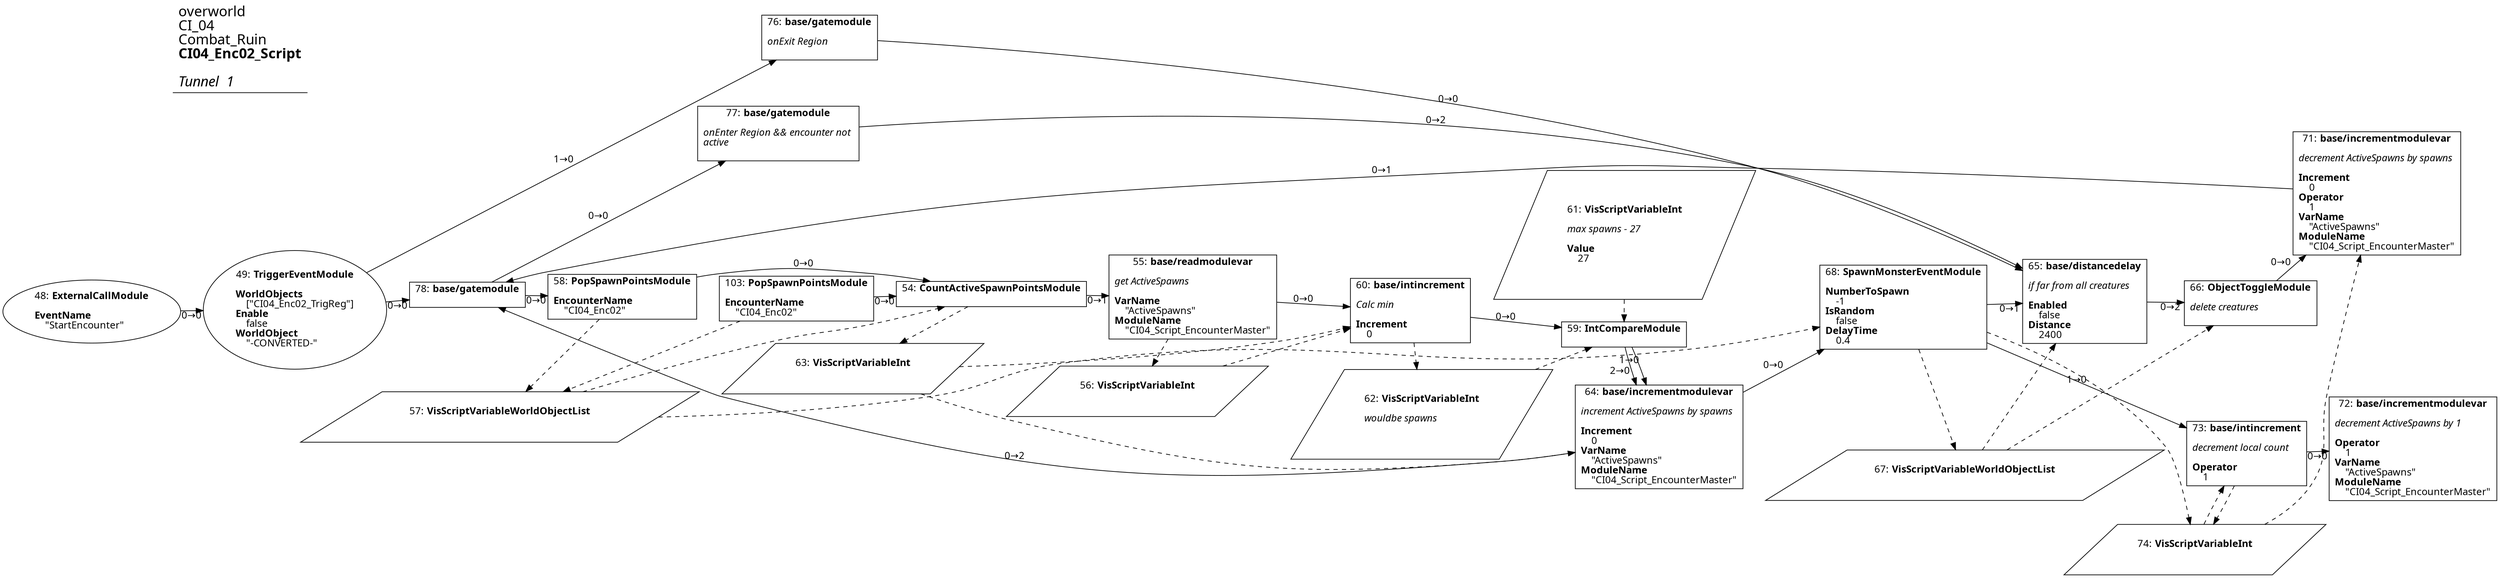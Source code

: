 digraph {
    layout = fdp;
    overlap = prism;
    sep = "+16";
    splines = spline;

    node [ shape = box ];

    graph [ fontname = "Segoe UI" ];
    node [ fontname = "Segoe UI" ];
    edge [ fontname = "Segoe UI" ];

    48 [ label = <48: <b>ExternalCallModule</b><br/><br/><b>EventName</b><br align="left"/>    &quot;StartEncounter&quot;<br align="left"/>> ];
    48 [ shape = oval ]
    48 [ pos = "-0.97400004,1.085!" ];
    48 -> 49 [ label = "0→0" ];

    49 [ label = <49: <b>TriggerEventModule</b><br/><br/><b>WorldObjects</b><br align="left"/>    [&quot;CI04_Enc02_TrigReg&quot;]<br align="left"/><b>Enable</b><br align="left"/>    false<br align="left"/><b>WorldObject</b><br align="left"/>    &quot;-CONVERTED-&quot;<br align="left"/>> ];
    49 [ shape = oval ]
    49 [ pos = "-0.75900006,1.085!" ];
    49 -> 78 [ label = "0→0" ];
    49 -> 76 [ label = "1→0" ];

    54 [ label = <54: <b>CountActiveSpawnPointsModule</b><br/><br/>> ];
    54 [ pos = "-0.085,1.088!" ];
    54 -> 55 [ label = "0→1" ];
    57 -> 54 [ style = dashed ];
    54 -> 63 [ style = dashed ];

    55 [ label = <55: <b>base/readmodulevar</b><br/><br/><i>get ActiveSpawns<br align="left"/></i><br align="left"/><b>VarName</b><br align="left"/>    &quot;ActiveSpawns&quot;<br align="left"/><b>ModuleName</b><br align="left"/>    &quot;CI04_Script_EncounterMaster&quot;<br align="left"/>> ];
    55 [ pos = "0.187,1.0890001!" ];
    55 -> 60 [ label = "0→0" ];
    55 -> 56 [ style = dashed ];

    56 [ label = <56: <b>VisScriptVariableInt</b><br/><br/>> ];
    56 [ shape = parallelogram ]
    56 [ pos = "0.18800001,0.957!" ];

    57 [ label = <57: <b>VisScriptVariableWorldObjectList</b><br/><br/>> ];
    57 [ shape = parallelogram ]
    57 [ pos = "-0.31500003,0.95800006!" ];

    58 [ label = <58: <b>PopSpawnPointsModule</b><br/><br/><b>EncounterName</b><br align="left"/>    &quot;CI04_Enc02&quot;<br align="left"/>> ];
    58 [ pos = "-0.316,1.087!" ];
    58 -> 54 [ label = "0→0" ];
    58 -> 57 [ style = dashed ];

    59 [ label = <59: <b>IntCompareModule</b><br/><br/>> ];
    59 [ pos = "0.63900006,1.0890001!" ];
    59 -> 64 [ label = "1→0" ];
    59 -> 64 [ label = "2→0" ];
    61 -> 59 [ style = dashed ];
    62 -> 59 [ style = dashed ];

    60 [ label = <60: <b>base/intincrement</b><br/><br/><i>Calc min<br align="left"/></i><br align="left"/><b>Increment</b><br align="left"/>    0<br align="left"/>> ];
    60 [ pos = "0.43100002,1.0890001!" ];
    60 -> 59 [ label = "0→0" ];
    60 -> 62 [ style = dashed ];
    63 -> 60 [ style = dashed ];
    56 -> 60 [ style = dashed ];

    61 [ label = <61: <b>VisScriptVariableInt</b><br/><br/><i>max spawns - 27<br align="left"/></i><br align="left"/><b>Value</b><br align="left"/>    27<br align="left"/>> ];
    61 [ shape = parallelogram ]
    61 [ pos = "0.63500005,1.146!" ];

    62 [ label = <62: <b>VisScriptVariableInt</b><br/><br/><i>wouldbe spawns<br align="left"/></i><br align="left"/>> ];
    62 [ shape = parallelogram ]
    62 [ pos = "0.43500003,0.943!" ];

    63 [ label = <63: <b>VisScriptVariableInt</b><br/><br/>> ];
    63 [ shape = parallelogram ]
    63 [ pos = "-0.075,0.984!" ];

    64 [ label = <64: <b>base/incrementmodulevar</b><br/><br/><i>increment ActiveSpawns by spawns<br align="left"/></i><br align="left"/><b>Increment</b><br align="left"/>    0<br align="left"/><b>VarName</b><br align="left"/>    &quot;ActiveSpawns&quot;<br align="left"/><b>ModuleName</b><br align="left"/>    &quot;CI04_Script_EncounterMaster&quot;<br align="left"/>> ];
    64 [ pos = "0.823,0.897!" ];
    64 -> 68 [ label = "0→0" ];
    64 -> 78 [ label = "0→2" ];
    63 -> 64 [ style = dashed ];

    65 [ label = <65: <b>base/distancedelay</b><br/><br/><i>if far from all creatures<br align="left"/></i><br align="left"/><b>Enabled</b><br align="left"/>    false<br align="left"/><b>Distance</b><br align="left"/>    2400<br align="left"/>> ];
    65 [ pos = "1.3590001,1.095!" ];
    65 -> 66 [ label = "0→2" ];
    67 -> 65 [ style = dashed ];

    66 [ label = <66: <b>ObjectToggleModule</b><br/><br/><i>delete creatures<br align="left"/></i><br align="left"/>> ];
    66 [ pos = "1.557,1.097!" ];
    66 -> 71 [ label = "0→0" ];
    67 -> 66 [ style = dashed ];

    67 [ label = <67: <b>VisScriptVariableWorldObjectList</b><br/><br/>> ];
    67 [ shape = parallelogram ]
    67 [ pos = "1.0840001,0.86!" ];

    68 [ label = <68: <b>SpawnMonsterEventModule</b><br/><br/><b>NumberToSpawn</b><br align="left"/>    -1<br align="left"/><b>IsRandom</b><br align="left"/>    false<br align="left"/><b>DelayTime</b><br align="left"/>    0.4<br align="left"/>> ];
    68 [ pos = "1.082,1.09!" ];
    68 -> 65 [ label = "0→1" ];
    68 -> 73 [ label = "1→0" ];
    68 -> 67 [ style = dashed ];
    68 -> 74 [ style = dashed ];
    57 -> 68 [ style = dashed ];

    71 [ label = <71: <b>base/incrementmodulevar</b><br/><br/><i>decrement ActiveSpawns by spawns<br align="left"/></i><br align="left"/><b>Increment</b><br align="left"/>    0<br align="left"/><b>Operator</b><br align="left"/>    1<br align="left"/><b>VarName</b><br align="left"/>    &quot;ActiveSpawns&quot;<br align="left"/><b>ModuleName</b><br align="left"/>    &quot;CI04_Script_EncounterMaster&quot;<br align="left"/>> ];
    71 [ pos = "1.779,1.271!" ];
    71 -> 78 [ label = "0→1" ];
    74 -> 71 [ style = dashed ];

    72 [ label = <72: <b>base/incrementmodulevar</b><br/><br/><i>decrement ActiveSpawns by 1<br align="left"/></i><br align="left"/><b>Operator</b><br align="left"/>    1<br align="left"/><b>VarName</b><br align="left"/>    &quot;ActiveSpawns&quot;<br align="left"/><b>ModuleName</b><br align="left"/>    &quot;CI04_Script_EncounterMaster&quot;<br align="left"/>> ];
    72 [ pos = "1.5890001,0.864!" ];

    73 [ label = <73: <b>base/intincrement</b><br/><br/><i>decrement local count<br align="left"/></i><br align="left"/><b>Operator</b><br align="left"/>    1<br align="left"/>> ];
    73 [ pos = "1.371,0.86300004!" ];
    73 -> 72 [ label = "0→0" ];
    74 -> 73 [ style = dashed ];
    73 -> 74 [ style = dashed ];

    74 [ label = <74: <b>VisScriptVariableInt</b><br/><br/>> ];
    74 [ shape = parallelogram ]
    74 [ pos = "1.294,0.71500003!" ];

    76 [ label = <76: <b>base/gatemodule</b><br/><br/><i>onExit Region<br align="left"/></i><br align="left"/>> ];
    76 [ pos = "-0.29500002,1.519!" ];
    76 -> 65 [ label = "0→0" ];

    77 [ label = <77: <b>base/gatemodule</b><br/><br/><i>onEnter Region &amp;&amp; encounter not <br align="left"/>active<br align="left"/></i><br align="left"/>> ];
    77 [ pos = "-0.294,1.358!" ];
    77 -> 65 [ label = "0→2" ];

    78 [ label = <78: <b>base/gatemodule</b><br/><br/>> ];
    78 [ pos = "-0.518,1.0860001!" ];
    78 -> 77 [ label = "0→0" ];
    78 -> 58 [ label = "0→0" ];

    103 [ label = <103: <b>PopSpawnPointsModule</b><br/><br/><b>EncounterName</b><br align="left"/>    &quot;CI04_Enc02&quot;<br align="left"/>> ];
    103 [ pos = "-0.316,1.087!" ];
    103 -> 54 [ label = "0→0" ];
    103 -> 57 [ style = dashed ];

    title [ pos = "-0.975,1.5200001!" ];
    title [ shape = underline ];
    title [ label = <<font point-size="20">overworld<br align="left"/>CI_04<br align="left"/>Combat_Ruin<br align="left"/><b>CI04_Enc02_Script</b><br align="left"/><br/><i>Tunnel  1</i><br align="left"/></font>> ];
}
